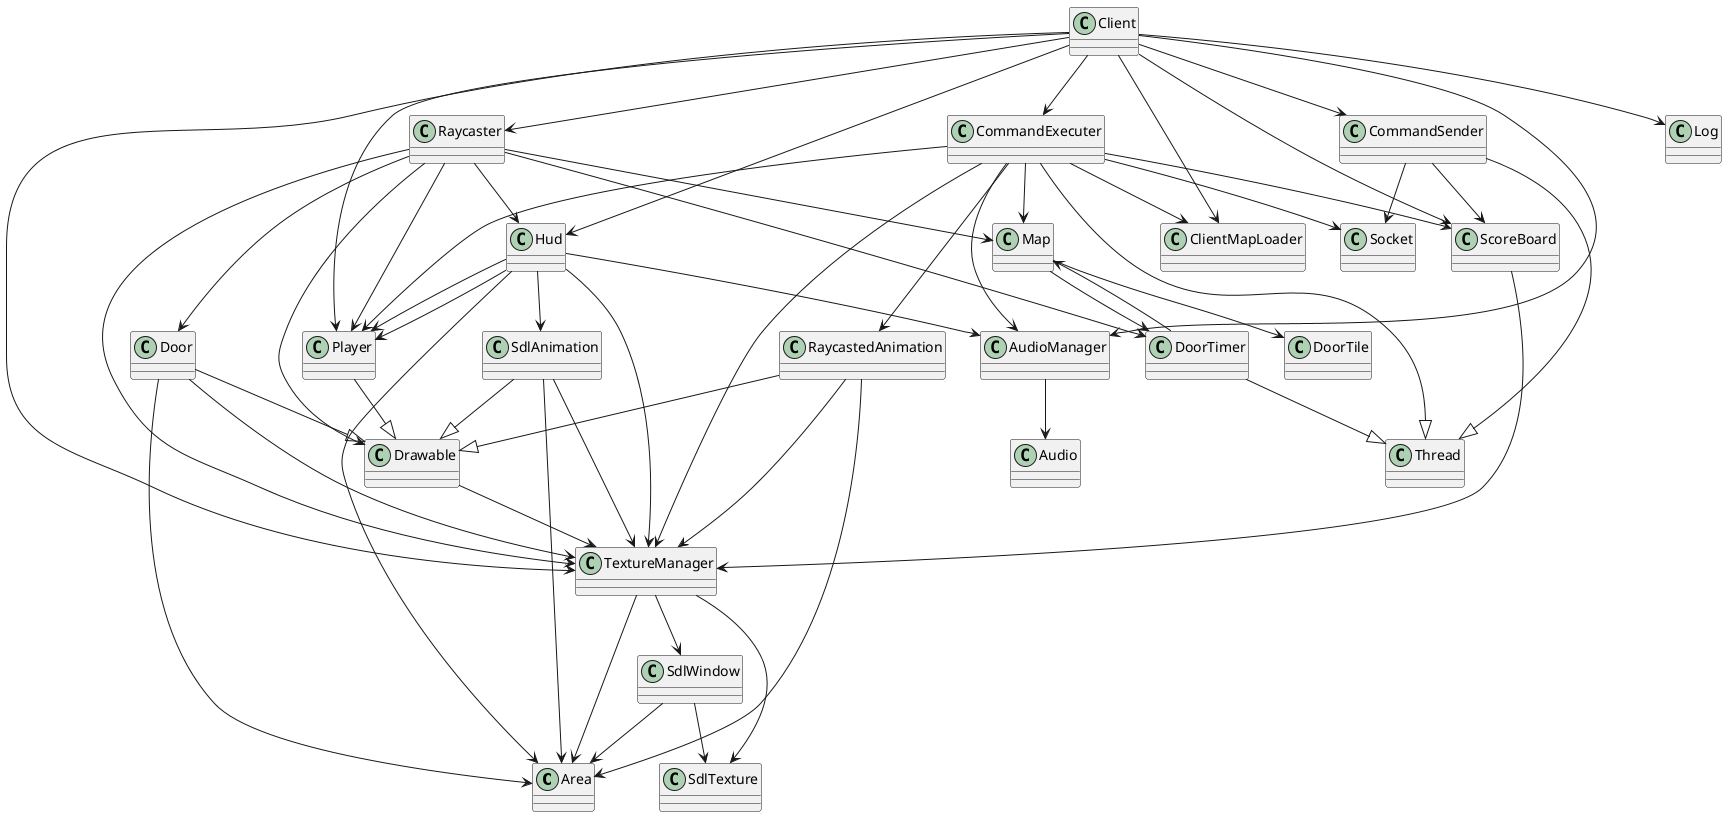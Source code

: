 @startuml
class Area
class Audio
class AudioManager
class Client
class ClientMapLoader
class CommandExecuter
class CommandSender
class Door
class DoorTile
class DoorTimer
class Drawable
class Hud
class Log
class Player
class Raycaster
class RaycastedAnimation
class ScoreBoard
class SdlAnimation
class SdlTexture
class SdlWindow
class TextureManager

class Map
class Socket
class Thread

AudioManager --> Audio

Client --> Log
Client --> CommandExecuter
Client --> CommandSender
Client --> TextureManager
Client --> AudioManager
Client --> ScoreBoard
Client --> ClientMapLoader
Client --> Hud
Client --> Player
Client --> Raycaster

CommandExecuter --> Map
CommandExecuter --> Socket
CommandExecuter --> RaycastedAnimation
CommandExecuter --> AudioManager
CommandExecuter --> TextureManager
CommandExecuter --> ScoreBoard
CommandExecuter --> ClientMapLoader
CommandExecuter --> Player
CommandExecuter --|> Thread

CommandSender --> ScoreBoard
CommandSender --> Socket
CommandSender --|> Thread

Door --> Area
Door --> TextureManager
Door --|> Drawable

DoorTimer --|> Thread
DoorTimer --> Map

Drawable --> TextureManager

Map --> DoorTile
Map --> DoorTimer

Hud --> Area 
Hud --> Player
Hud --> SdlAnimation
Hud --> Player
Hud --> TextureManager
Hud --> AudioManager

Player --|> Drawable

RaycastedAnimation --> Area
RaycastedAnimation --> TextureManager
RaycastedAnimation --|> Drawable

Raycaster --> Door
Raycaster --> DoorTimer
Raycaster --> Drawable
Raycaster --> Map
Raycaster --> Hud
Raycaster --> Player
Raycaster --> TextureManager

ScoreBoard --> TextureManager

SdlAnimation --> Area
SdlAnimation --> TextureManager
SdlAnimation --|> Drawable

SdlWindow --> SdlTexture 
SdlWindow --> Area

TextureManager --> Area
TextureManager --> SdlTexture
TextureManager --> SdlWindow
@enduml@startuml
class Area
class Audio
class AudioManager
class Client
class ClientMapLoader
class CommandExecuter
class CommandSender
class Door
class DoorTile
class DoorTimer
class Drawable
class Hud
class Log
class Player
class Raycaster
class RaycastedAnimation
class ScoreBoard
class SdlAnimation
class SdlTexture
class SdlWindow
class TextureManager

class Map
class Socket
class Thread

AudioManager --> Audio

Client --> Log
Client --> CommandExecuter
Client --> CommandSender
Client --> TextureManager
Client --> AudioManager
Client --> ScoreBoard
Client --> ClientMapLoader
Client --> Hud
Client --> Player
Client --> Raycaster

CommandExecuter --> Map
CommandExecuter --> Socket
CommandExecuter --> RaycastedAnimation
CommandExecuter --> AudioManager
CommandExecuter --> TextureManager
CommandExecuter --> ScoreBoard
CommandExecuter --> ClientMapLoader
CommandExecuter --> Player
CommandExecuter --|> Thread

CommandSender --> ScoreBoard
CommandSender --> Socket
CommandSender --|> Thread

Door --> Area
Door --> TextureManager
Door --|> Drawable

DoorTimer --|> Thread
DoorTimer --> Map

Drawable --> TextureManager

Map --> DoorTile
Map --> DoorTimer

Hud --> Area 
Hud --> Player
Hud --> SdlAnimation
Hud --> Player
Hud --> TextureManager
Hud --> AudioManager

Player --|> Drawable

RaycastedAnimation --> Area
RaycastedAnimation --> TextureManager
RaycastedAnimation --|> Drawable

Raycaster --> Door
Raycaster --> DoorTimer
Raycaster --> Drawable
Raycaster --> Map
Raycaster --> Hud
Raycaster --> Player
Raycaster --> TextureManager

ScoreBoard --> TextureManager

SdlAnimation --> Area
SdlAnimation --> TextureManager
SdlAnimation --|> Drawable

SdlWindow --> SdlTexture 
SdlWindow --> Area

TextureManager --> Area
TextureManager --> SdlTexture
TextureManager --> SdlWindow
@enduml